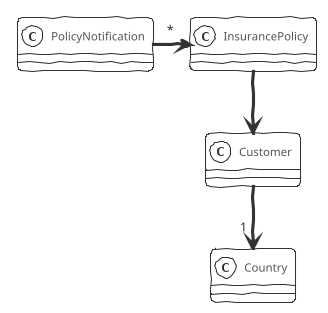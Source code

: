 @startuml
!theme sketchy-outline

class Customer

PolicyNotification "*" -> InsurancePolicy
Customer --> "1" Country
InsurancePolicy --> Customer
@enduml

